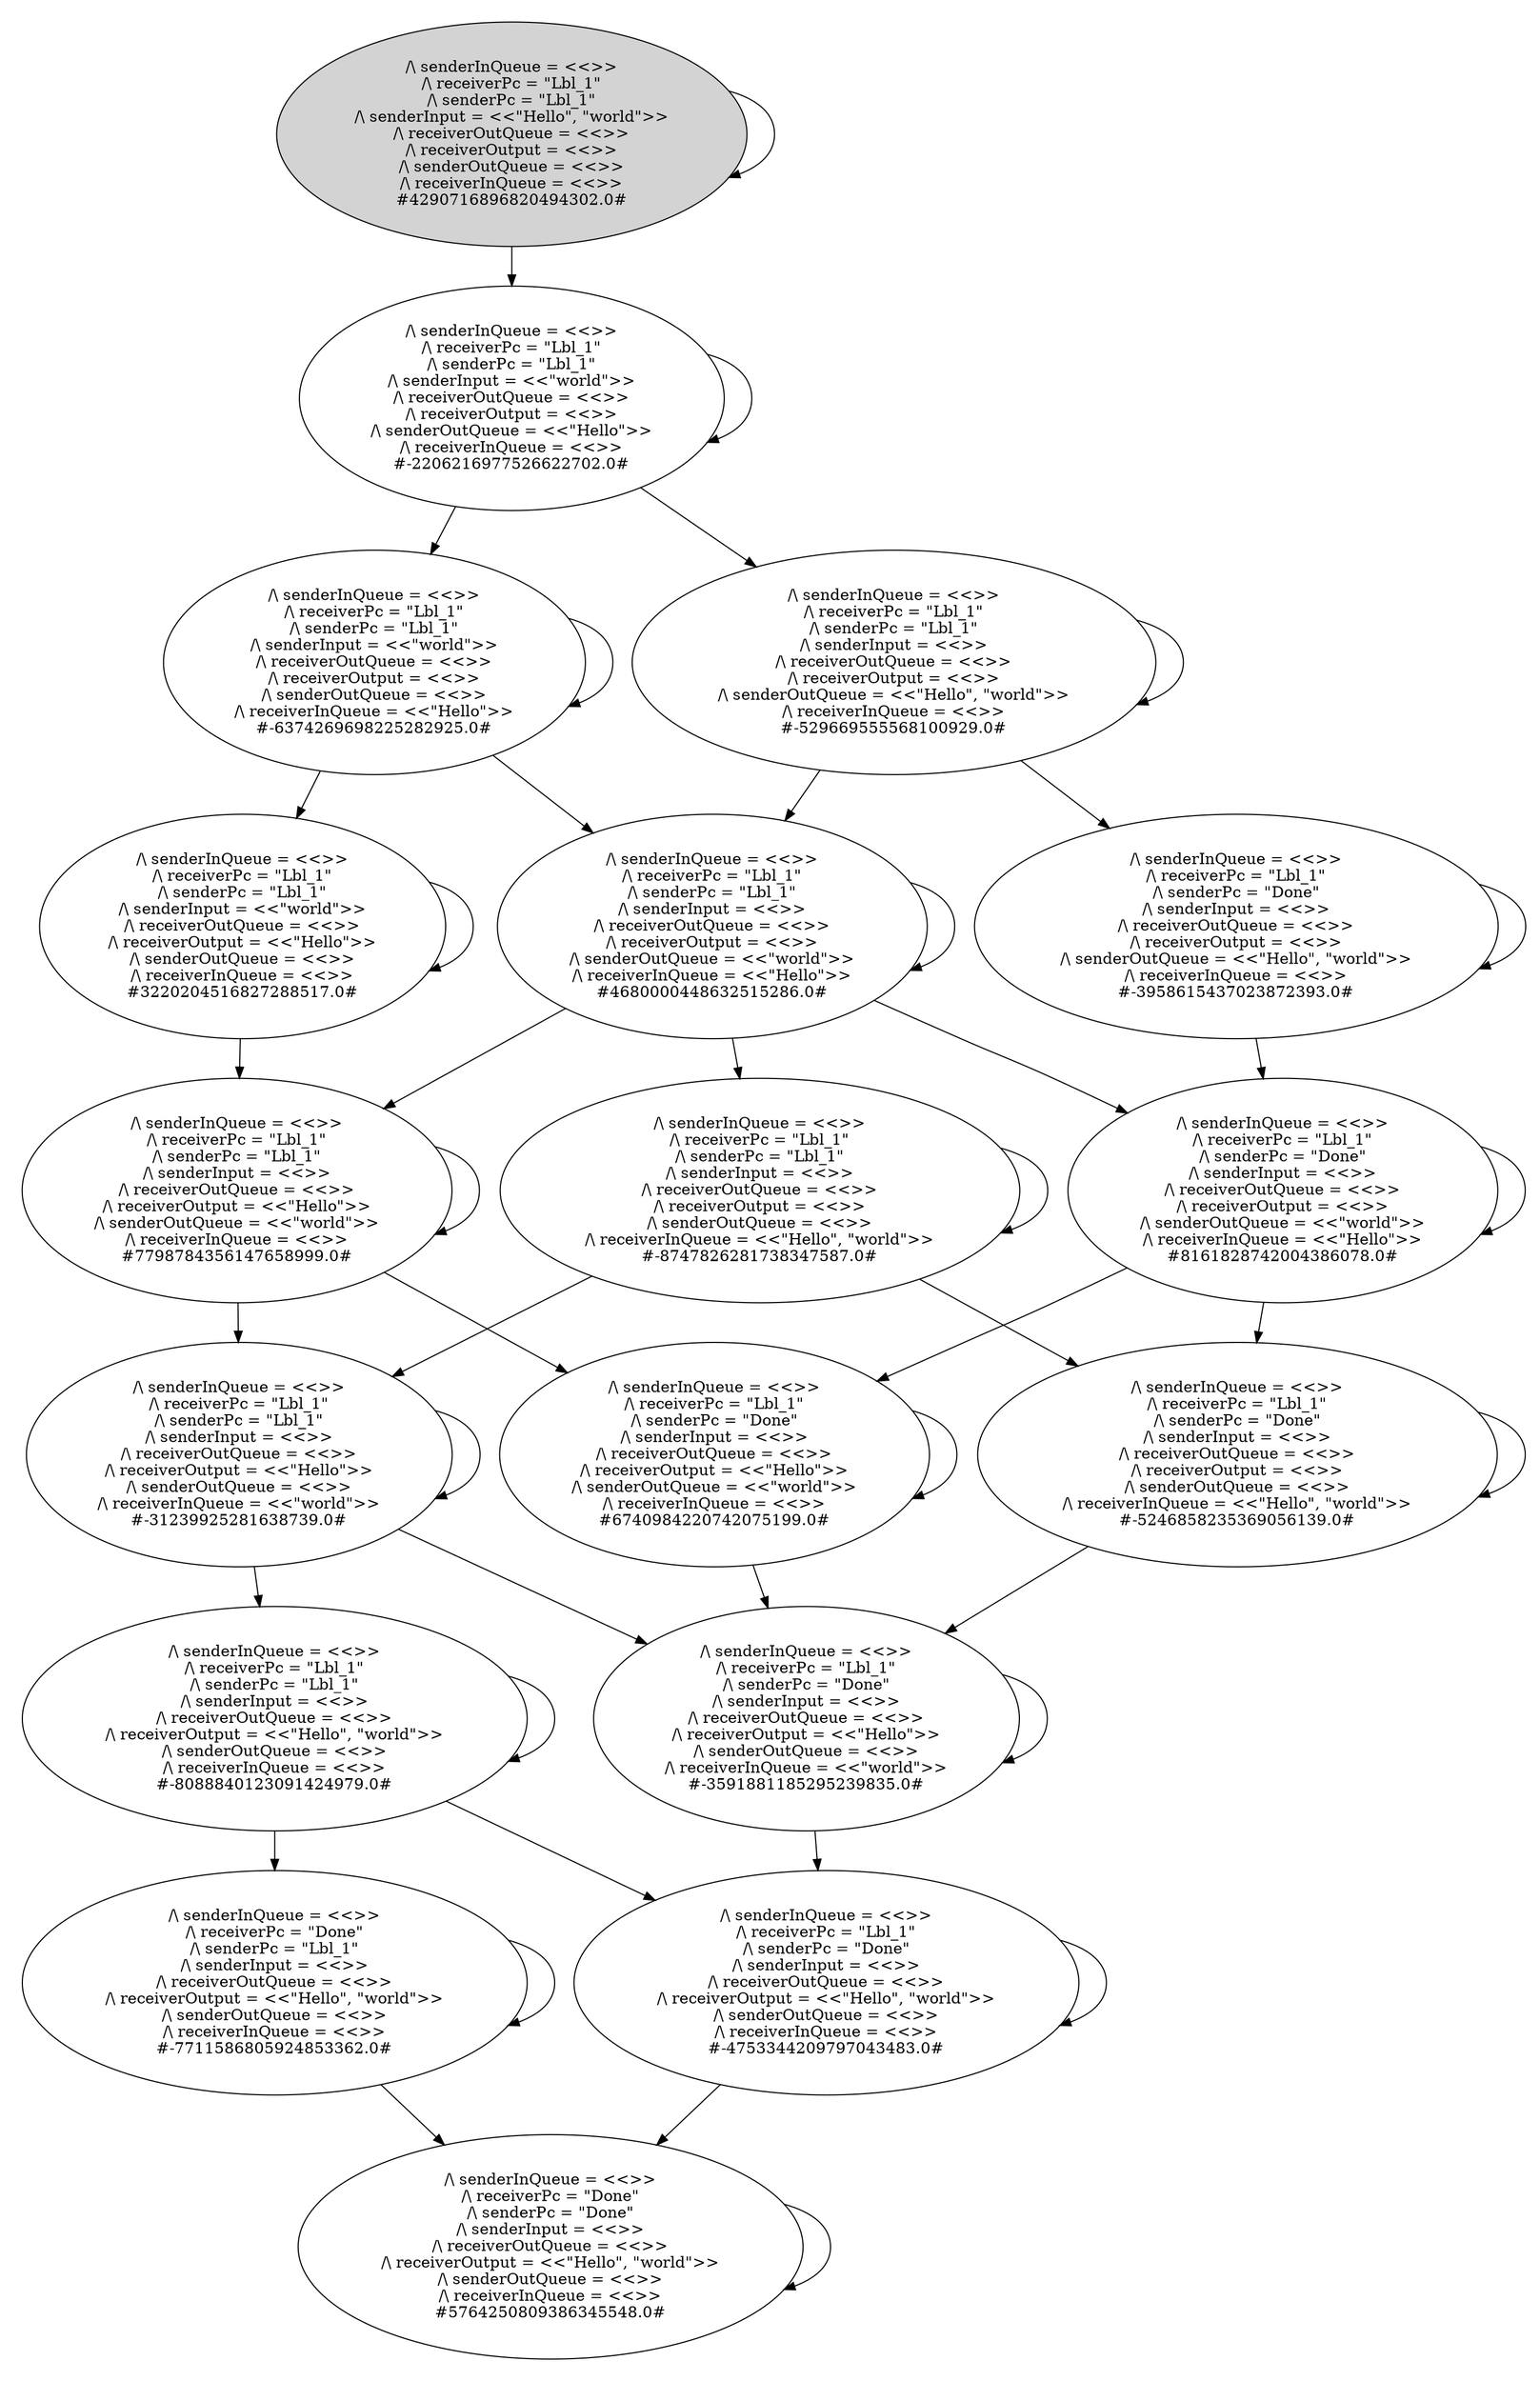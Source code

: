 digraph DiskGraph {
nodesep=0.35;
subgraph cluster_graph {
color="white";
"4290716896820494302.0" [style = filled] [label="/\\ senderInQueue = <<>>\n/\\ receiverPc = \"Lbl_1\"\n/\\ senderPc = \"Lbl_1\"\n/\\ senderInput = <<\"Hello\", \"world\">>\n/\\ receiverOutQueue = <<>>\n/\\ receiverOutput = <<>>\n/\\ senderOutQueue = <<>>\n/\\ receiverInQueue = <<>>
#4290716896820494302.0#"]
"4290716896820494302.0" -> "-2206216977526622702.0";
"-2206216977526622702.0" [label="/\\ senderInQueue = <<>>\n/\\ receiverPc = \"Lbl_1\"\n/\\ senderPc = \"Lbl_1\"\n/\\ senderInput = <<\"world\">>\n/\\ receiverOutQueue = <<>>\n/\\ receiverOutput = <<>>\n/\\ senderOutQueue = <<\"Hello\">>\n/\\ receiverInQueue = <<>>
#-2206216977526622702.0#"];
"4290716896820494302.0" -> "4290716896820494302.0";
"4290716896820494302.0" [label="/\\ senderInQueue = <<>>\n/\\ receiverPc = \"Lbl_1\"\n/\\ senderPc = \"Lbl_1\"\n/\\ senderInput = <<\"Hello\", \"world\">>\n/\\ receiverOutQueue = <<>>\n/\\ receiverOutput = <<>>\n/\\ senderOutQueue = <<>>\n/\\ receiverInQueue = <<>>
#4290716896820494302.0#"];
"-2206216977526622702.0" -> "-2206216977526622702.0";
"-2206216977526622702.0" [label="/\\ senderInQueue = <<>>\n/\\ receiverPc = \"Lbl_1\"\n/\\ senderPc = \"Lbl_1\"\n/\\ senderInput = <<\"world\">>\n/\\ receiverOutQueue = <<>>\n/\\ receiverOutput = <<>>\n/\\ senderOutQueue = <<\"Hello\">>\n/\\ receiverInQueue = <<>>
#-2206216977526622702.0#"];
"-2206216977526622702.0" -> "-6374269698225282925.0";
"-6374269698225282925.0" [label="/\\ senderInQueue = <<>>\n/\\ receiverPc = \"Lbl_1\"\n/\\ senderPc = \"Lbl_1\"\n/\\ senderInput = <<\"world\">>\n/\\ receiverOutQueue = <<>>\n/\\ receiverOutput = <<>>\n/\\ senderOutQueue = <<>>\n/\\ receiverInQueue = <<\"Hello\">>
#-6374269698225282925.0#"];
"-2206216977526622702.0" -> "-529669555568100929.0";
"-529669555568100929.0" [label="/\\ senderInQueue = <<>>\n/\\ receiverPc = \"Lbl_1\"\n/\\ senderPc = \"Lbl_1\"\n/\\ senderInput = <<>>\n/\\ receiverOutQueue = <<>>\n/\\ receiverOutput = <<>>\n/\\ senderOutQueue = <<\"Hello\", \"world\">>\n/\\ receiverInQueue = <<>>
#-529669555568100929.0#"];
"-6374269698225282925.0" -> "-6374269698225282925.0";
"-6374269698225282925.0" [label="/\\ senderInQueue = <<>>\n/\\ receiverPc = \"Lbl_1\"\n/\\ senderPc = \"Lbl_1\"\n/\\ senderInput = <<\"world\">>\n/\\ receiverOutQueue = <<>>\n/\\ receiverOutput = <<>>\n/\\ senderOutQueue = <<>>\n/\\ receiverInQueue = <<\"Hello\">>
#-6374269698225282925.0#"];
"-6374269698225282925.0" -> "3220204516827288517.0";
"3220204516827288517.0" [label="/\\ senderInQueue = <<>>\n/\\ receiverPc = \"Lbl_1\"\n/\\ senderPc = \"Lbl_1\"\n/\\ senderInput = <<\"world\">>\n/\\ receiverOutQueue = <<>>\n/\\ receiverOutput = <<\"Hello\">>\n/\\ senderOutQueue = <<>>\n/\\ receiverInQueue = <<>>
#3220204516827288517.0#"];
"-6374269698225282925.0" -> "4680000448632515286.0";
"4680000448632515286.0" [label="/\\ senderInQueue = <<>>\n/\\ receiverPc = \"Lbl_1\"\n/\\ senderPc = \"Lbl_1\"\n/\\ senderInput = <<>>\n/\\ receiverOutQueue = <<>>\n/\\ receiverOutput = <<>>\n/\\ senderOutQueue = <<\"world\">>\n/\\ receiverInQueue = <<\"Hello\">>
#4680000448632515286.0#"];
"4680000448632515286.0" -> "4680000448632515286.0";
"4680000448632515286.0" [label="/\\ senderInQueue = <<>>\n/\\ receiverPc = \"Lbl_1\"\n/\\ senderPc = \"Lbl_1\"\n/\\ senderInput = <<>>\n/\\ receiverOutQueue = <<>>\n/\\ receiverOutput = <<>>\n/\\ senderOutQueue = <<\"world\">>\n/\\ receiverInQueue = <<\"Hello\">>
#4680000448632515286.0#"];
"4680000448632515286.0" -> "7798784356147658999.0";
"7798784356147658999.0" [label="/\\ senderInQueue = <<>>\n/\\ receiverPc = \"Lbl_1\"\n/\\ senderPc = \"Lbl_1\"\n/\\ senderInput = <<>>\n/\\ receiverOutQueue = <<>>\n/\\ receiverOutput = <<\"Hello\">>\n/\\ senderOutQueue = <<\"world\">>\n/\\ receiverInQueue = <<>>
#7798784356147658999.0#"];
"4680000448632515286.0" -> "-8747826281738347587.0";
"-8747826281738347587.0" [label="/\\ senderInQueue = <<>>\n/\\ receiverPc = \"Lbl_1\"\n/\\ senderPc = \"Lbl_1\"\n/\\ senderInput = <<>>\n/\\ receiverOutQueue = <<>>\n/\\ receiverOutput = <<>>\n/\\ senderOutQueue = <<>>\n/\\ receiverInQueue = <<\"Hello\", \"world\">>
#-8747826281738347587.0#"];
"4680000448632515286.0" -> "8161828742004386078.0";
"8161828742004386078.0" [label="/\\ senderInQueue = <<>>\n/\\ receiverPc = \"Lbl_1\"\n/\\ senderPc = \"Done\"\n/\\ senderInput = <<>>\n/\\ receiverOutQueue = <<>>\n/\\ receiverOutput = <<>>\n/\\ senderOutQueue = <<\"world\">>\n/\\ receiverInQueue = <<\"Hello\">>
#8161828742004386078.0#"];
"3220204516827288517.0" -> "3220204516827288517.0";
"3220204516827288517.0" [label="/\\ senderInQueue = <<>>\n/\\ receiverPc = \"Lbl_1\"\n/\\ senderPc = \"Lbl_1\"\n/\\ senderInput = <<\"world\">>\n/\\ receiverOutQueue = <<>>\n/\\ receiverOutput = <<\"Hello\">>\n/\\ senderOutQueue = <<>>\n/\\ receiverInQueue = <<>>
#3220204516827288517.0#"];
"3220204516827288517.0" -> "7798784356147658999.0";
"7798784356147658999.0" [label="/\\ senderInQueue = <<>>\n/\\ receiverPc = \"Lbl_1\"\n/\\ senderPc = \"Lbl_1\"\n/\\ senderInput = <<>>\n/\\ receiverOutQueue = <<>>\n/\\ receiverOutput = <<\"Hello\">>\n/\\ senderOutQueue = <<\"world\">>\n/\\ receiverInQueue = <<>>
#7798784356147658999.0#"];
"-529669555568100929.0" -> "4680000448632515286.0";
"4680000448632515286.0" [label="/\\ senderInQueue = <<>>\n/\\ receiverPc = \"Lbl_1\"\n/\\ senderPc = \"Lbl_1\"\n/\\ senderInput = <<>>\n/\\ receiverOutQueue = <<>>\n/\\ receiverOutput = <<>>\n/\\ senderOutQueue = <<\"world\">>\n/\\ receiverInQueue = <<\"Hello\">>
#4680000448632515286.0#"];
"-529669555568100929.0" -> "-3958615437023872393.0";
"-3958615437023872393.0" [label="/\\ senderInQueue = <<>>\n/\\ receiverPc = \"Lbl_1\"\n/\\ senderPc = \"Done\"\n/\\ senderInput = <<>>\n/\\ receiverOutQueue = <<>>\n/\\ receiverOutput = <<>>\n/\\ senderOutQueue = <<\"Hello\", \"world\">>\n/\\ receiverInQueue = <<>>
#-3958615437023872393.0#"];
"-529669555568100929.0" -> "-529669555568100929.0";
"-529669555568100929.0" [label="/\\ senderInQueue = <<>>\n/\\ receiverPc = \"Lbl_1\"\n/\\ senderPc = \"Lbl_1\"\n/\\ senderInput = <<>>\n/\\ receiverOutQueue = <<>>\n/\\ receiverOutput = <<>>\n/\\ senderOutQueue = <<\"Hello\", \"world\">>\n/\\ receiverInQueue = <<>>
#-529669555568100929.0#"];
"8161828742004386078.0" -> "-5246858235369056139.0";
"-5246858235369056139.0" [label="/\\ senderInQueue = <<>>\n/\\ receiverPc = \"Lbl_1\"\n/\\ senderPc = \"Done\"\n/\\ senderInput = <<>>\n/\\ receiverOutQueue = <<>>\n/\\ receiverOutput = <<>>\n/\\ senderOutQueue = <<>>\n/\\ receiverInQueue = <<\"Hello\", \"world\">>
#-5246858235369056139.0#"];
"8161828742004386078.0" -> "8161828742004386078.0";
"8161828742004386078.0" [label="/\\ senderInQueue = <<>>\n/\\ receiverPc = \"Lbl_1\"\n/\\ senderPc = \"Done\"\n/\\ senderInput = <<>>\n/\\ receiverOutQueue = <<>>\n/\\ receiverOutput = <<>>\n/\\ senderOutQueue = <<\"world\">>\n/\\ receiverInQueue = <<\"Hello\">>
#8161828742004386078.0#"];
"8161828742004386078.0" -> "6740984220742075199.0";
"6740984220742075199.0" [label="/\\ senderInQueue = <<>>\n/\\ receiverPc = \"Lbl_1\"\n/\\ senderPc = \"Done\"\n/\\ senderInput = <<>>\n/\\ receiverOutQueue = <<>>\n/\\ receiverOutput = <<\"Hello\">>\n/\\ senderOutQueue = <<\"world\">>\n/\\ receiverInQueue = <<>>
#6740984220742075199.0#"];
"7798784356147658999.0" -> "7798784356147658999.0";
"7798784356147658999.0" [label="/\\ senderInQueue = <<>>\n/\\ receiverPc = \"Lbl_1\"\n/\\ senderPc = \"Lbl_1\"\n/\\ senderInput = <<>>\n/\\ receiverOutQueue = <<>>\n/\\ receiverOutput = <<\"Hello\">>\n/\\ senderOutQueue = <<\"world\">>\n/\\ receiverInQueue = <<>>
#7798784356147658999.0#"];
"7798784356147658999.0" -> "-31239925281638739.0";
"-31239925281638739.0" [label="/\\ senderInQueue = <<>>\n/\\ receiverPc = \"Lbl_1\"\n/\\ senderPc = \"Lbl_1\"\n/\\ senderInput = <<>>\n/\\ receiverOutQueue = <<>>\n/\\ receiverOutput = <<\"Hello\">>\n/\\ senderOutQueue = <<>>\n/\\ receiverInQueue = <<\"world\">>
#-31239925281638739.0#"];
"7798784356147658999.0" -> "6740984220742075199.0";
"6740984220742075199.0" [label="/\\ senderInQueue = <<>>\n/\\ receiverPc = \"Lbl_1\"\n/\\ senderPc = \"Done\"\n/\\ senderInput = <<>>\n/\\ receiverOutQueue = <<>>\n/\\ receiverOutput = <<\"Hello\">>\n/\\ senderOutQueue = <<\"world\">>\n/\\ receiverInQueue = <<>>
#6740984220742075199.0#"];
"-8747826281738347587.0" -> "-5246858235369056139.0";
"-5246858235369056139.0" [label="/\\ senderInQueue = <<>>\n/\\ receiverPc = \"Lbl_1\"\n/\\ senderPc = \"Done\"\n/\\ senderInput = <<>>\n/\\ receiverOutQueue = <<>>\n/\\ receiverOutput = <<>>\n/\\ senderOutQueue = <<>>\n/\\ receiverInQueue = <<\"Hello\", \"world\">>
#-5246858235369056139.0#"];
"-8747826281738347587.0" -> "-31239925281638739.0";
"-31239925281638739.0" [label="/\\ senderInQueue = <<>>\n/\\ receiverPc = \"Lbl_1\"\n/\\ senderPc = \"Lbl_1\"\n/\\ senderInput = <<>>\n/\\ receiverOutQueue = <<>>\n/\\ receiverOutput = <<\"Hello\">>\n/\\ senderOutQueue = <<>>\n/\\ receiverInQueue = <<\"world\">>
#-31239925281638739.0#"];
"-8747826281738347587.0" -> "-8747826281738347587.0";
"-8747826281738347587.0" [label="/\\ senderInQueue = <<>>\n/\\ receiverPc = \"Lbl_1\"\n/\\ senderPc = \"Lbl_1\"\n/\\ senderInput = <<>>\n/\\ receiverOutQueue = <<>>\n/\\ receiverOutput = <<>>\n/\\ senderOutQueue = <<>>\n/\\ receiverInQueue = <<\"Hello\", \"world\">>
#-8747826281738347587.0#"];
"-3958615437023872393.0" -> "-3958615437023872393.0";
"-3958615437023872393.0" [label="/\\ senderInQueue = <<>>\n/\\ receiverPc = \"Lbl_1\"\n/\\ senderPc = \"Done\"\n/\\ senderInput = <<>>\n/\\ receiverOutQueue = <<>>\n/\\ receiverOutput = <<>>\n/\\ senderOutQueue = <<\"Hello\", \"world\">>\n/\\ receiverInQueue = <<>>
#-3958615437023872393.0#"];
"-3958615437023872393.0" -> "8161828742004386078.0";
"8161828742004386078.0" [label="/\\ senderInQueue = <<>>\n/\\ receiverPc = \"Lbl_1\"\n/\\ senderPc = \"Done\"\n/\\ senderInput = <<>>\n/\\ receiverOutQueue = <<>>\n/\\ receiverOutput = <<>>\n/\\ senderOutQueue = <<\"world\">>\n/\\ receiverInQueue = <<\"Hello\">>
#8161828742004386078.0#"];
"-5246858235369056139.0" -> "-5246858235369056139.0";
"-5246858235369056139.0" [label="/\\ senderInQueue = <<>>\n/\\ receiverPc = \"Lbl_1\"\n/\\ senderPc = \"Done\"\n/\\ senderInput = <<>>\n/\\ receiverOutQueue = <<>>\n/\\ receiverOutput = <<>>\n/\\ senderOutQueue = <<>>\n/\\ receiverInQueue = <<\"Hello\", \"world\">>
#-5246858235369056139.0#"];
"-5246858235369056139.0" -> "-3591881185295239835.0";
"-3591881185295239835.0" [label="/\\ senderInQueue = <<>>\n/\\ receiverPc = \"Lbl_1\"\n/\\ senderPc = \"Done\"\n/\\ senderInput = <<>>\n/\\ receiverOutQueue = <<>>\n/\\ receiverOutput = <<\"Hello\">>\n/\\ senderOutQueue = <<>>\n/\\ receiverInQueue = <<\"world\">>
#-3591881185295239835.0#"];
"6740984220742075199.0" -> "-3591881185295239835.0";
"-3591881185295239835.0" [label="/\\ senderInQueue = <<>>\n/\\ receiverPc = \"Lbl_1\"\n/\\ senderPc = \"Done\"\n/\\ senderInput = <<>>\n/\\ receiverOutQueue = <<>>\n/\\ receiverOutput = <<\"Hello\">>\n/\\ senderOutQueue = <<>>\n/\\ receiverInQueue = <<\"world\">>
#-3591881185295239835.0#"];
"6740984220742075199.0" -> "6740984220742075199.0";
"6740984220742075199.0" [label="/\\ senderInQueue = <<>>\n/\\ receiverPc = \"Lbl_1\"\n/\\ senderPc = \"Done\"\n/\\ senderInput = <<>>\n/\\ receiverOutQueue = <<>>\n/\\ receiverOutput = <<\"Hello\">>\n/\\ senderOutQueue = <<\"world\">>\n/\\ receiverInQueue = <<>>
#6740984220742075199.0#"];
"-31239925281638739.0" -> "-3591881185295239835.0";
"-3591881185295239835.0" [label="/\\ senderInQueue = <<>>\n/\\ receiverPc = \"Lbl_1\"\n/\\ senderPc = \"Done\"\n/\\ senderInput = <<>>\n/\\ receiverOutQueue = <<>>\n/\\ receiverOutput = <<\"Hello\">>\n/\\ senderOutQueue = <<>>\n/\\ receiverInQueue = <<\"world\">>
#-3591881185295239835.0#"];
"-31239925281638739.0" -> "-8088840123091424979.0";
"-8088840123091424979.0" [label="/\\ senderInQueue = <<>>\n/\\ receiverPc = \"Lbl_1\"\n/\\ senderPc = \"Lbl_1\"\n/\\ senderInput = <<>>\n/\\ receiverOutQueue = <<>>\n/\\ receiverOutput = <<\"Hello\", \"world\">>\n/\\ senderOutQueue = <<>>\n/\\ receiverInQueue = <<>>
#-8088840123091424979.0#"];
"-31239925281638739.0" -> "-31239925281638739.0";
"-31239925281638739.0" [label="/\\ senderInQueue = <<>>\n/\\ receiverPc = \"Lbl_1\"\n/\\ senderPc = \"Lbl_1\"\n/\\ senderInput = <<>>\n/\\ receiverOutQueue = <<>>\n/\\ receiverOutput = <<\"Hello\">>\n/\\ senderOutQueue = <<>>\n/\\ receiverInQueue = <<\"world\">>
#-31239925281638739.0#"];
"-3591881185295239835.0" -> "-3591881185295239835.0";
"-3591881185295239835.0" [label="/\\ senderInQueue = <<>>\n/\\ receiverPc = \"Lbl_1\"\n/\\ senderPc = \"Done\"\n/\\ senderInput = <<>>\n/\\ receiverOutQueue = <<>>\n/\\ receiverOutput = <<\"Hello\">>\n/\\ senderOutQueue = <<>>\n/\\ receiverInQueue = <<\"world\">>
#-3591881185295239835.0#"];
"-3591881185295239835.0" -> "-4753344209797043483.0";
"-4753344209797043483.0" [label="/\\ senderInQueue = <<>>\n/\\ receiverPc = \"Lbl_1\"\n/\\ senderPc = \"Done\"\n/\\ senderInput = <<>>\n/\\ receiverOutQueue = <<>>\n/\\ receiverOutput = <<\"Hello\", \"world\">>\n/\\ senderOutQueue = <<>>\n/\\ receiverInQueue = <<>>
#-4753344209797043483.0#"];
"-8088840123091424979.0" -> "-4753344209797043483.0";
"-4753344209797043483.0" [label="/\\ senderInQueue = <<>>\n/\\ receiverPc = \"Lbl_1\"\n/\\ senderPc = \"Done\"\n/\\ senderInput = <<>>\n/\\ receiverOutQueue = <<>>\n/\\ receiverOutput = <<\"Hello\", \"world\">>\n/\\ senderOutQueue = <<>>\n/\\ receiverInQueue = <<>>
#-4753344209797043483.0#"];
"-8088840123091424979.0" -> "-8088840123091424979.0";
"-8088840123091424979.0" [label="/\\ senderInQueue = <<>>\n/\\ receiverPc = \"Lbl_1\"\n/\\ senderPc = \"Lbl_1\"\n/\\ senderInput = <<>>\n/\\ receiverOutQueue = <<>>\n/\\ receiverOutput = <<\"Hello\", \"world\">>\n/\\ senderOutQueue = <<>>\n/\\ receiverInQueue = <<>>
#-8088840123091424979.0#"];
"-8088840123091424979.0" -> "-7711586805924853362.0";
"-7711586805924853362.0" [label="/\\ senderInQueue = <<>>\n/\\ receiverPc = \"Done\"\n/\\ senderPc = \"Lbl_1\"\n/\\ senderInput = <<>>\n/\\ receiverOutQueue = <<>>\n/\\ receiverOutput = <<\"Hello\", \"world\">>\n/\\ senderOutQueue = <<>>\n/\\ receiverInQueue = <<>>
#-7711586805924853362.0#"];
"-4753344209797043483.0" -> "-4753344209797043483.0";
"-4753344209797043483.0" [label="/\\ senderInQueue = <<>>\n/\\ receiverPc = \"Lbl_1\"\n/\\ senderPc = \"Done\"\n/\\ senderInput = <<>>\n/\\ receiverOutQueue = <<>>\n/\\ receiverOutput = <<\"Hello\", \"world\">>\n/\\ senderOutQueue = <<>>\n/\\ receiverInQueue = <<>>
#-4753344209797043483.0#"];
"-4753344209797043483.0" -> "5764250809386345548.0";
"5764250809386345548.0" [label="/\\ senderInQueue = <<>>\n/\\ receiverPc = \"Done\"\n/\\ senderPc = \"Done\"\n/\\ senderInput = <<>>\n/\\ receiverOutQueue = <<>>\n/\\ receiverOutput = <<\"Hello\", \"world\">>\n/\\ senderOutQueue = <<>>\n/\\ receiverInQueue = <<>>
#5764250809386345548.0#"];
"-7711586805924853362.0" -> "5764250809386345548.0";
"5764250809386345548.0" [label="/\\ senderInQueue = <<>>\n/\\ receiverPc = \"Done\"\n/\\ senderPc = \"Done\"\n/\\ senderInput = <<>>\n/\\ receiverOutQueue = <<>>\n/\\ receiverOutput = <<\"Hello\", \"world\">>\n/\\ senderOutQueue = <<>>\n/\\ receiverInQueue = <<>>
#5764250809386345548.0#"];
"-7711586805924853362.0" -> "-7711586805924853362.0";
"-7711586805924853362.0" [label="/\\ senderInQueue = <<>>\n/\\ receiverPc = \"Done\"\n/\\ senderPc = \"Lbl_1\"\n/\\ senderInput = <<>>\n/\\ receiverOutQueue = <<>>\n/\\ receiverOutput = <<\"Hello\", \"world\">>\n/\\ senderOutQueue = <<>>\n/\\ receiverInQueue = <<>>
#-7711586805924853362.0#"];
"5764250809386345548.0" -> "5764250809386345548.0";
"5764250809386345548.0" [label="/\\ senderInQueue = <<>>\n/\\ receiverPc = \"Done\"\n/\\ senderPc = \"Done\"\n/\\ senderInput = <<>>\n/\\ receiverOutQueue = <<>>\n/\\ receiverOutput = <<\"Hello\", \"world\">>\n/\\ senderOutQueue = <<>>\n/\\ receiverInQueue = <<>>
#5764250809386345548.0#"];
}
}